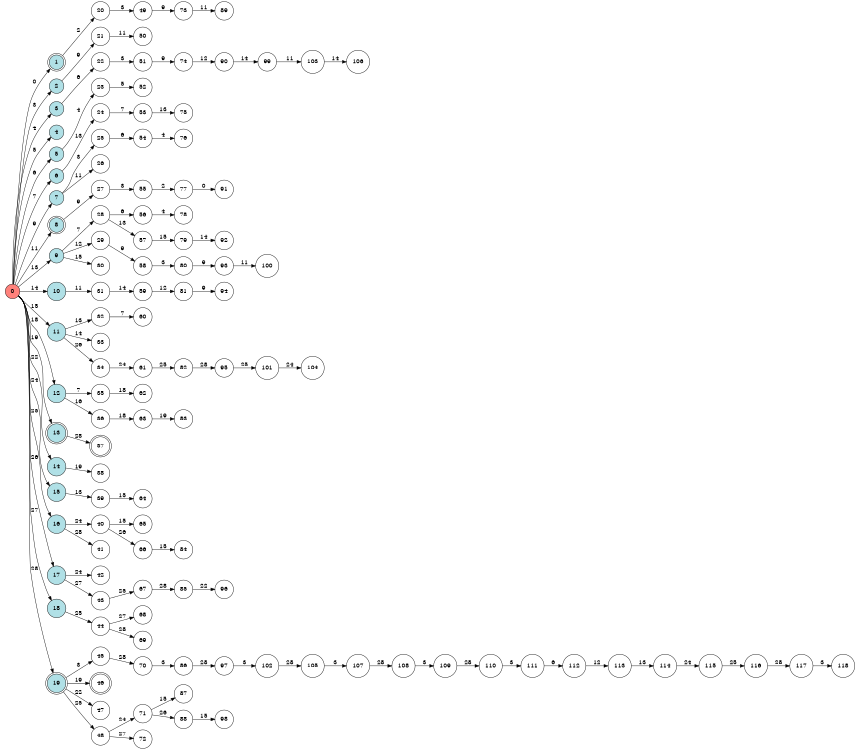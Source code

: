 digraph APTA {
__start0 [label="" shape="none"];

rankdir=LR;
size="8,5";

s0 [style="filled", color="black", fillcolor="#ff817b" shape="circle", label="0"];
s1 [style="rounded,filled", color="black", fillcolor="powderblue" shape="doublecircle", label="1"];
s2 [style="filled", color="black", fillcolor="powderblue" shape="circle", label="2"];
s3 [style="filled", color="black", fillcolor="powderblue" shape="circle", label="3"];
s4 [style="filled", color="black", fillcolor="powderblue" shape="circle", label="4"];
s5 [style="filled", color="black", fillcolor="powderblue" shape="circle", label="5"];
s6 [style="filled", color="black", fillcolor="powderblue" shape="circle", label="6"];
s7 [style="filled", color="black", fillcolor="powderblue" shape="circle", label="7"];
s8 [style="rounded,filled", color="black", fillcolor="powderblue" shape="doublecircle", label="8"];
s9 [style="filled", color="black", fillcolor="powderblue" shape="circle", label="9"];
s10 [style="filled", color="black", fillcolor="powderblue" shape="circle", label="10"];
s11 [style="filled", color="black", fillcolor="powderblue" shape="circle", label="11"];
s12 [style="filled", color="black", fillcolor="powderblue" shape="circle", label="12"];
s13 [style="rounded,filled", color="black", fillcolor="powderblue" shape="doublecircle", label="13"];
s14 [style="filled", color="black", fillcolor="powderblue" shape="circle", label="14"];
s15 [style="filled", color="black", fillcolor="powderblue" shape="circle", label="15"];
s16 [style="filled", color="black", fillcolor="powderblue" shape="circle", label="16"];
s17 [style="filled", color="black", fillcolor="powderblue" shape="circle", label="17"];
s18 [style="filled", color="black", fillcolor="powderblue" shape="circle", label="18"];
s19 [style="rounded,filled", color="black", fillcolor="powderblue" shape="doublecircle", label="19"];
s20 [style="filled", color="black", fillcolor="white" shape="circle", label="20"];
s21 [style="filled", color="black", fillcolor="white" shape="circle", label="21"];
s22 [style="filled", color="black", fillcolor="white" shape="circle", label="22"];
s23 [style="filled", color="black", fillcolor="white" shape="circle", label="23"];
s24 [style="filled", color="black", fillcolor="white" shape="circle", label="24"];
s25 [style="filled", color="black", fillcolor="white" shape="circle", label="25"];
s26 [style="filled", color="black", fillcolor="white" shape="circle", label="26"];
s27 [style="filled", color="black", fillcolor="white" shape="circle", label="27"];
s28 [style="filled", color="black", fillcolor="white" shape="circle", label="28"];
s29 [style="filled", color="black", fillcolor="white" shape="circle", label="29"];
s30 [style="filled", color="black", fillcolor="white" shape="circle", label="30"];
s31 [style="filled", color="black", fillcolor="white" shape="circle", label="31"];
s32 [style="filled", color="black", fillcolor="white" shape="circle", label="32"];
s33 [style="filled", color="black", fillcolor="white" shape="circle", label="33"];
s34 [style="filled", color="black", fillcolor="white" shape="circle", label="34"];
s35 [style="filled", color="black", fillcolor="white" shape="circle", label="35"];
s36 [style="filled", color="black", fillcolor="white" shape="circle", label="36"];
s37 [style="rounded,filled", color="black", fillcolor="white" shape="doublecircle", label="37"];
s38 [style="filled", color="black", fillcolor="white" shape="circle", label="38"];
s39 [style="filled", color="black", fillcolor="white" shape="circle", label="39"];
s40 [style="filled", color="black", fillcolor="white" shape="circle", label="40"];
s41 [style="filled", color="black", fillcolor="white" shape="circle", label="41"];
s42 [style="filled", color="black", fillcolor="white" shape="circle", label="42"];
s43 [style="filled", color="black", fillcolor="white" shape="circle", label="43"];
s44 [style="filled", color="black", fillcolor="white" shape="circle", label="44"];
s45 [style="filled", color="black", fillcolor="white" shape="circle", label="45"];
s46 [style="rounded,filled", color="black", fillcolor="white" shape="doublecircle", label="46"];
s47 [style="filled", color="black", fillcolor="white" shape="circle", label="47"];
s48 [style="filled", color="black", fillcolor="white" shape="circle", label="48"];
s49 [style="filled", color="black", fillcolor="white" shape="circle", label="49"];
s50 [style="filled", color="black", fillcolor="white" shape="circle", label="50"];
s51 [style="filled", color="black", fillcolor="white" shape="circle", label="51"];
s52 [style="filled", color="black", fillcolor="white" shape="circle", label="52"];
s53 [style="filled", color="black", fillcolor="white" shape="circle", label="53"];
s54 [style="filled", color="black", fillcolor="white" shape="circle", label="54"];
s55 [style="filled", color="black", fillcolor="white" shape="circle", label="55"];
s56 [style="filled", color="black", fillcolor="white" shape="circle", label="56"];
s57 [style="filled", color="black", fillcolor="white" shape="circle", label="57"];
s58 [style="filled", color="black", fillcolor="white" shape="circle", label="58"];
s59 [style="filled", color="black", fillcolor="white" shape="circle", label="59"];
s60 [style="filled", color="black", fillcolor="white" shape="circle", label="60"];
s61 [style="filled", color="black", fillcolor="white" shape="circle", label="61"];
s62 [style="filled", color="black", fillcolor="white" shape="circle", label="62"];
s63 [style="filled", color="black", fillcolor="white" shape="circle", label="63"];
s64 [style="filled", color="black", fillcolor="white" shape="circle", label="64"];
s65 [style="filled", color="black", fillcolor="white" shape="circle", label="65"];
s66 [style="filled", color="black", fillcolor="white" shape="circle", label="66"];
s67 [style="filled", color="black", fillcolor="white" shape="circle", label="67"];
s68 [style="filled", color="black", fillcolor="white" shape="circle", label="68"];
s69 [style="filled", color="black", fillcolor="white" shape="circle", label="69"];
s70 [style="filled", color="black", fillcolor="white" shape="circle", label="70"];
s71 [style="filled", color="black", fillcolor="white" shape="circle", label="71"];
s72 [style="filled", color="black", fillcolor="white" shape="circle", label="72"];
s73 [style="filled", color="black", fillcolor="white" shape="circle", label="73"];
s74 [style="filled", color="black", fillcolor="white" shape="circle", label="74"];
s75 [style="filled", color="black", fillcolor="white" shape="circle", label="75"];
s76 [style="filled", color="black", fillcolor="white" shape="circle", label="76"];
s77 [style="filled", color="black", fillcolor="white" shape="circle", label="77"];
s78 [style="filled", color="black", fillcolor="white" shape="circle", label="78"];
s79 [style="filled", color="black", fillcolor="white" shape="circle", label="79"];
s80 [style="filled", color="black", fillcolor="white" shape="circle", label="80"];
s81 [style="filled", color="black", fillcolor="white" shape="circle", label="81"];
s82 [style="filled", color="black", fillcolor="white" shape="circle", label="82"];
s83 [style="filled", color="black", fillcolor="white" shape="circle", label="83"];
s84 [style="filled", color="black", fillcolor="white" shape="circle", label="84"];
s85 [style="filled", color="black", fillcolor="white" shape="circle", label="85"];
s86 [style="filled", color="black", fillcolor="white" shape="circle", label="86"];
s87 [style="filled", color="black", fillcolor="white" shape="circle", label="87"];
s88 [style="filled", color="black", fillcolor="white" shape="circle", label="88"];
s89 [style="filled", color="black", fillcolor="white" shape="circle", label="89"];
s90 [style="filled", color="black", fillcolor="white" shape="circle", label="90"];
s91 [style="filled", color="black", fillcolor="white" shape="circle", label="91"];
s92 [style="filled", color="black", fillcolor="white" shape="circle", label="92"];
s93 [style="filled", color="black", fillcolor="white" shape="circle", label="93"];
s94 [style="filled", color="black", fillcolor="white" shape="circle", label="94"];
s95 [style="filled", color="black", fillcolor="white" shape="circle", label="95"];
s96 [style="filled", color="black", fillcolor="white" shape="circle", label="96"];
s97 [style="filled", color="black", fillcolor="white" shape="circle", label="97"];
s98 [style="filled", color="black", fillcolor="white" shape="circle", label="98"];
s99 [style="filled", color="black", fillcolor="white" shape="circle", label="99"];
s100 [style="filled", color="black", fillcolor="white" shape="circle", label="100"];
s101 [style="filled", color="black", fillcolor="white" shape="circle", label="101"];
s102 [style="filled", color="black", fillcolor="white" shape="circle", label="102"];
s103 [style="filled", color="black", fillcolor="white" shape="circle", label="103"];
s104 [style="filled", color="black", fillcolor="white" shape="circle", label="104"];
s105 [style="filled", color="black", fillcolor="white" shape="circle", label="105"];
s106 [style="filled", color="black", fillcolor="white" shape="circle", label="106"];
s107 [style="filled", color="black", fillcolor="white" shape="circle", label="107"];
s108 [style="filled", color="black", fillcolor="white" shape="circle", label="108"];
s109 [style="filled", color="black", fillcolor="white" shape="circle", label="109"];
s110 [style="filled", color="black", fillcolor="white" shape="circle", label="110"];
s111 [style="filled", color="black", fillcolor="white" shape="circle", label="111"];
s112 [style="filled", color="black", fillcolor="white" shape="circle", label="112"];
s113 [style="filled", color="black", fillcolor="white" shape="circle", label="113"];
s114 [style="filled", color="black", fillcolor="white" shape="circle", label="114"];
s115 [style="filled", color="black", fillcolor="white" shape="circle", label="115"];
s116 [style="filled", color="black", fillcolor="white" shape="circle", label="116"];
s117 [style="filled", color="black", fillcolor="white" shape="circle", label="117"];
s118 [style="filled", color="black", fillcolor="white" shape="circle", label="118"];
s0 -> s1 [label="0"];
s0 -> s2 [label="3"];
s0 -> s3 [label="4"];
s0 -> s4 [label="5"];
s0 -> s5 [label="6"];
s0 -> s6 [label="7"];
s0 -> s7 [label="9"];
s0 -> s8 [label="11"];
s0 -> s9 [label="13"];
s0 -> s10 [label="14"];
s0 -> s11 [label="15"];
s0 -> s12 [label="18"];
s0 -> s13 [label="19"];
s0 -> s14 [label="22"];
s0 -> s15 [label="24"];
s0 -> s16 [label="25"];
s0 -> s17 [label="26"];
s0 -> s18 [label="27"];
s0 -> s19 [label="28"];
s1 -> s20 [label="2"];
s2 -> s21 [label="9"];
s3 -> s22 [label="6"];
s5 -> s23 [label="4"];
s6 -> s24 [label="13"];
s7 -> s25 [label="3"];
s7 -> s26 [label="11"];
s8 -> s27 [label="9"];
s9 -> s28 [label="7"];
s9 -> s29 [label="12"];
s9 -> s30 [label="15"];
s10 -> s31 [label="11"];
s11 -> s32 [label="13"];
s11 -> s33 [label="14"];
s11 -> s34 [label="26"];
s12 -> s35 [label="7"];
s12 -> s36 [label="16"];
s13 -> s37 [label="28"];
s14 -> s38 [label="19"];
s15 -> s39 [label="13"];
s16 -> s40 [label="24"];
s16 -> s41 [label="28"];
s17 -> s42 [label="24"];
s17 -> s43 [label="27"];
s18 -> s44 [label="25"];
s19 -> s45 [label="3"];
s19 -> s46 [label="19"];
s19 -> s47 [label="22"];
s19 -> s48 [label="25"];
s20 -> s49 [label="3"];
s21 -> s50 [label="11"];
s22 -> s51 [label="3"];
s23 -> s52 [label="5"];
s24 -> s53 [label="7"];
s25 -> s54 [label="6"];
s27 -> s55 [label="3"];
s28 -> s56 [label="6"];
s28 -> s57 [label="13"];
s29 -> s58 [label="9"];
s31 -> s59 [label="14"];
s32 -> s60 [label="7"];
s34 -> s61 [label="24"];
s35 -> s62 [label="18"];
s36 -> s63 [label="18"];
s39 -> s64 [label="15"];
s40 -> s65 [label="15"];
s40 -> s66 [label="26"];
s43 -> s67 [label="25"];
s44 -> s68 [label="27"];
s44 -> s69 [label="28"];
s45 -> s70 [label="28"];
s48 -> s71 [label="24"];
s48 -> s72 [label="27"];
s49 -> s73 [label="9"];
s51 -> s74 [label="9"];
s53 -> s75 [label="13"];
s54 -> s76 [label="4"];
s55 -> s77 [label="2"];
s56 -> s78 [label="4"];
s57 -> s79 [label="15"];
s58 -> s80 [label="3"];
s59 -> s81 [label="12"];
s61 -> s82 [label="25"];
s63 -> s83 [label="19"];
s66 -> s84 [label="15"];
s67 -> s85 [label="28"];
s70 -> s86 [label="3"];
s71 -> s87 [label="15"];
s71 -> s88 [label="26"];
s73 -> s89 [label="11"];
s74 -> s90 [label="12"];
s77 -> s91 [label="0"];
s79 -> s92 [label="14"];
s80 -> s93 [label="9"];
s81 -> s94 [label="9"];
s82 -> s95 [label="28"];
s85 -> s96 [label="22"];
s86 -> s97 [label="28"];
s88 -> s98 [label="15"];
s90 -> s99 [label="14"];
s93 -> s100 [label="11"];
s95 -> s101 [label="25"];
s97 -> s102 [label="3"];
s99 -> s103 [label="11"];
s101 -> s104 [label="24"];
s102 -> s105 [label="28"];
s103 -> s106 [label="14"];
s105 -> s107 [label="3"];
s107 -> s108 [label="28"];
s108 -> s109 [label="3"];
s109 -> s110 [label="28"];
s110 -> s111 [label="3"];
s111 -> s112 [label="6"];
s112 -> s113 [label="12"];
s113 -> s114 [label="13"];
s114 -> s115 [label="24"];
s115 -> s116 [label="25"];
s116 -> s117 [label="28"];
s117 -> s118 [label="3"];

}